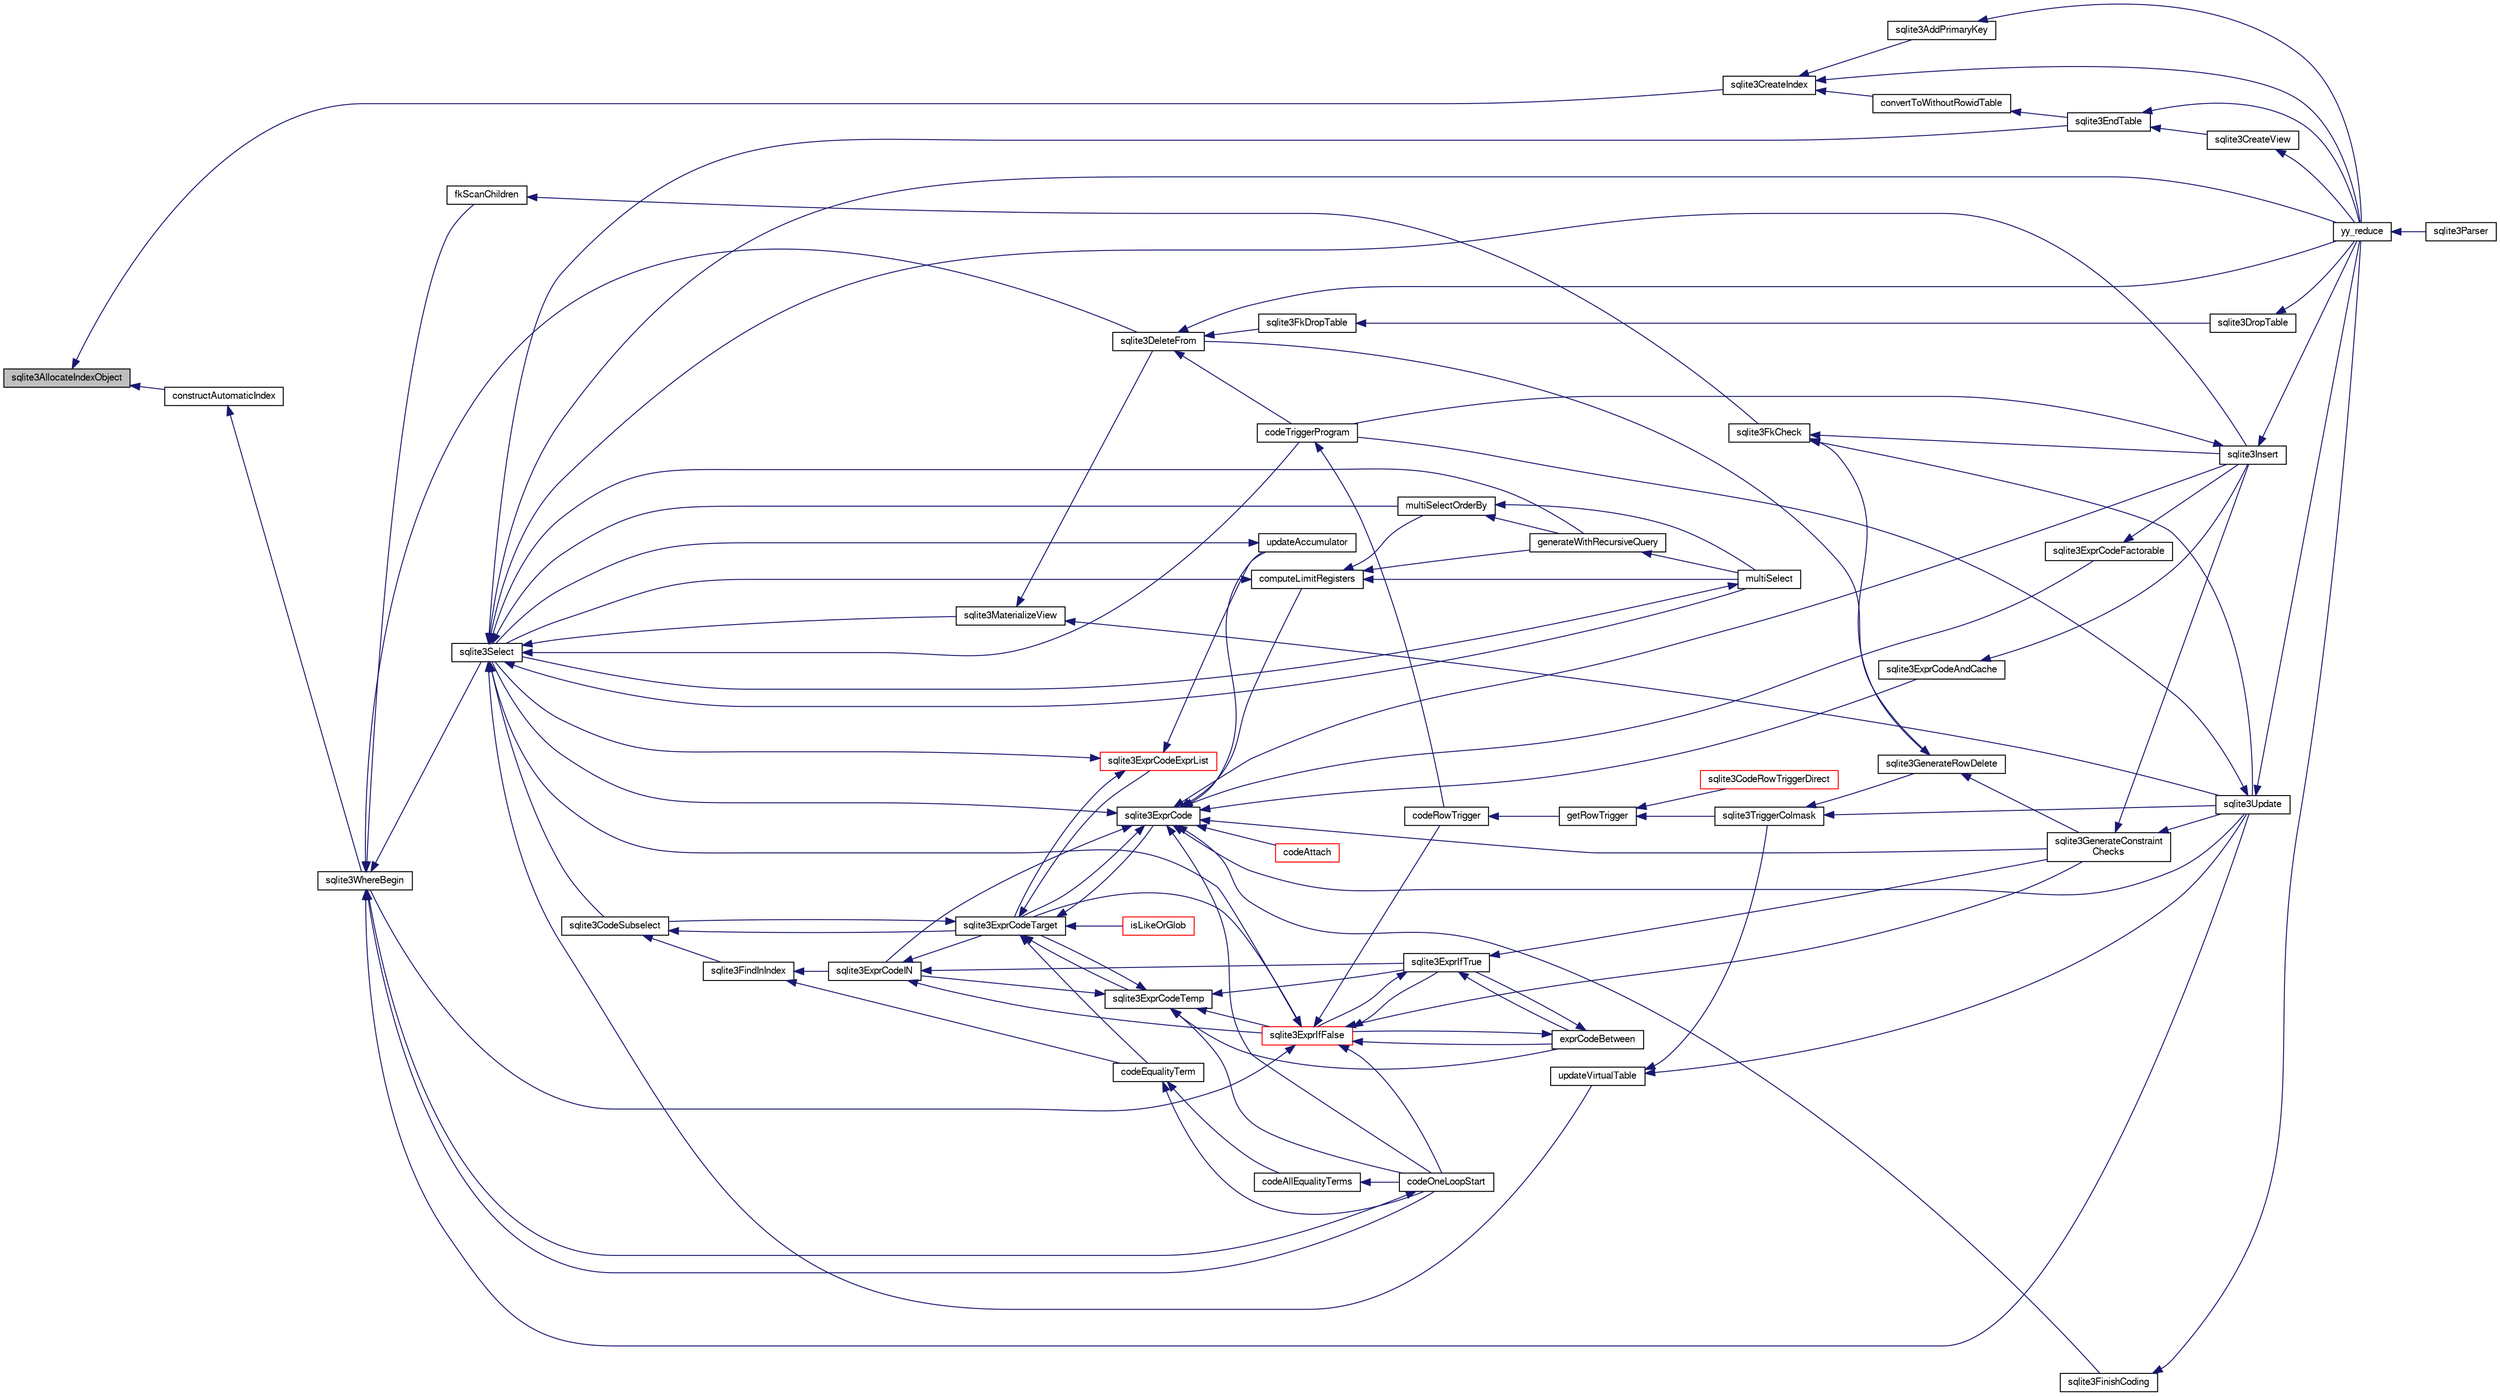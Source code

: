 digraph "sqlite3AllocateIndexObject"
{
  edge [fontname="FreeSans",fontsize="10",labelfontname="FreeSans",labelfontsize="10"];
  node [fontname="FreeSans",fontsize="10",shape=record];
  rankdir="LR";
  Node411939 [label="sqlite3AllocateIndexObject",height=0.2,width=0.4,color="black", fillcolor="grey75", style="filled", fontcolor="black"];
  Node411939 -> Node411940 [dir="back",color="midnightblue",fontsize="10",style="solid",fontname="FreeSans"];
  Node411940 [label="sqlite3CreateIndex",height=0.2,width=0.4,color="black", fillcolor="white", style="filled",URL="$sqlite3_8c.html#a8dbe5e590ab6c58a8c45f34f7c81e825"];
  Node411940 -> Node411941 [dir="back",color="midnightblue",fontsize="10",style="solid",fontname="FreeSans"];
  Node411941 [label="sqlite3AddPrimaryKey",height=0.2,width=0.4,color="black", fillcolor="white", style="filled",URL="$sqlite3_8c.html#af2b0672c3379d2a7d927d210ae0ade62"];
  Node411941 -> Node411942 [dir="back",color="midnightblue",fontsize="10",style="solid",fontname="FreeSans"];
  Node411942 [label="yy_reduce",height=0.2,width=0.4,color="black", fillcolor="white", style="filled",URL="$sqlite3_8c.html#a7c419a9b25711c666a9a2449ef377f14"];
  Node411942 -> Node411943 [dir="back",color="midnightblue",fontsize="10",style="solid",fontname="FreeSans"];
  Node411943 [label="sqlite3Parser",height=0.2,width=0.4,color="black", fillcolor="white", style="filled",URL="$sqlite3_8c.html#a0327d71a5fabe0b6a343d78a2602e72a"];
  Node411940 -> Node411944 [dir="back",color="midnightblue",fontsize="10",style="solid",fontname="FreeSans"];
  Node411944 [label="convertToWithoutRowidTable",height=0.2,width=0.4,color="black", fillcolor="white", style="filled",URL="$sqlite3_8c.html#a0d41effc4e4a0ba740429a08f6747313"];
  Node411944 -> Node411945 [dir="back",color="midnightblue",fontsize="10",style="solid",fontname="FreeSans"];
  Node411945 [label="sqlite3EndTable",height=0.2,width=0.4,color="black", fillcolor="white", style="filled",URL="$sqlite3_8c.html#a7b5f2c66c0f0b6f819d970ca389768b0"];
  Node411945 -> Node411946 [dir="back",color="midnightblue",fontsize="10",style="solid",fontname="FreeSans"];
  Node411946 [label="sqlite3CreateView",height=0.2,width=0.4,color="black", fillcolor="white", style="filled",URL="$sqlite3_8c.html#a9d85cb00ff71dee5cd9a019503a6982e"];
  Node411946 -> Node411942 [dir="back",color="midnightblue",fontsize="10",style="solid",fontname="FreeSans"];
  Node411945 -> Node411942 [dir="back",color="midnightblue",fontsize="10",style="solid",fontname="FreeSans"];
  Node411940 -> Node411942 [dir="back",color="midnightblue",fontsize="10",style="solid",fontname="FreeSans"];
  Node411939 -> Node411947 [dir="back",color="midnightblue",fontsize="10",style="solid",fontname="FreeSans"];
  Node411947 [label="constructAutomaticIndex",height=0.2,width=0.4,color="black", fillcolor="white", style="filled",URL="$sqlite3_8c.html#aad43d38bc718f4c8e8d0dd8f33ed526f"];
  Node411947 -> Node411948 [dir="back",color="midnightblue",fontsize="10",style="solid",fontname="FreeSans"];
  Node411948 [label="sqlite3WhereBegin",height=0.2,width=0.4,color="black", fillcolor="white", style="filled",URL="$sqlite3_8c.html#acad049f5c9a96a8118cffd5e5ce89f7c"];
  Node411948 -> Node411949 [dir="back",color="midnightblue",fontsize="10",style="solid",fontname="FreeSans"];
  Node411949 [label="sqlite3DeleteFrom",height=0.2,width=0.4,color="black", fillcolor="white", style="filled",URL="$sqlite3_8c.html#ab9b4b45349188b49eabb23f94608a091"];
  Node411949 -> Node411950 [dir="back",color="midnightblue",fontsize="10",style="solid",fontname="FreeSans"];
  Node411950 [label="sqlite3FkDropTable",height=0.2,width=0.4,color="black", fillcolor="white", style="filled",URL="$sqlite3_8c.html#a1218c6fc74e89152ceaa4760e82f5ef9"];
  Node411950 -> Node411951 [dir="back",color="midnightblue",fontsize="10",style="solid",fontname="FreeSans"];
  Node411951 [label="sqlite3DropTable",height=0.2,width=0.4,color="black", fillcolor="white", style="filled",URL="$sqlite3_8c.html#a5534f77364b5568783c0e50db3c9defb"];
  Node411951 -> Node411942 [dir="back",color="midnightblue",fontsize="10",style="solid",fontname="FreeSans"];
  Node411949 -> Node411952 [dir="back",color="midnightblue",fontsize="10",style="solid",fontname="FreeSans"];
  Node411952 [label="codeTriggerProgram",height=0.2,width=0.4,color="black", fillcolor="white", style="filled",URL="$sqlite3_8c.html#a120801f59d9281d201d2ff4b2606836e"];
  Node411952 -> Node411953 [dir="back",color="midnightblue",fontsize="10",style="solid",fontname="FreeSans"];
  Node411953 [label="codeRowTrigger",height=0.2,width=0.4,color="black", fillcolor="white", style="filled",URL="$sqlite3_8c.html#a463cea5aaaf388b560b206570a0022fc"];
  Node411953 -> Node411954 [dir="back",color="midnightblue",fontsize="10",style="solid",fontname="FreeSans"];
  Node411954 [label="getRowTrigger",height=0.2,width=0.4,color="black", fillcolor="white", style="filled",URL="$sqlite3_8c.html#a69626ef20b540d1a2b19cf56f3f45689"];
  Node411954 -> Node411955 [dir="back",color="midnightblue",fontsize="10",style="solid",fontname="FreeSans"];
  Node411955 [label="sqlite3CodeRowTriggerDirect",height=0.2,width=0.4,color="red", fillcolor="white", style="filled",URL="$sqlite3_8c.html#ad92829f9001bcf89a0299dad5a48acd4"];
  Node411954 -> Node411962 [dir="back",color="midnightblue",fontsize="10",style="solid",fontname="FreeSans"];
  Node411962 [label="sqlite3TriggerColmask",height=0.2,width=0.4,color="black", fillcolor="white", style="filled",URL="$sqlite3_8c.html#acace8e99e37ae5e84ea03c65e820c540"];
  Node411962 -> Node411957 [dir="back",color="midnightblue",fontsize="10",style="solid",fontname="FreeSans"];
  Node411957 [label="sqlite3GenerateRowDelete",height=0.2,width=0.4,color="black", fillcolor="white", style="filled",URL="$sqlite3_8c.html#a2c76cbf3027fc18fdbb8cb4cd96b77d9"];
  Node411957 -> Node411949 [dir="back",color="midnightblue",fontsize="10",style="solid",fontname="FreeSans"];
  Node411957 -> Node411958 [dir="back",color="midnightblue",fontsize="10",style="solid",fontname="FreeSans"];
  Node411958 [label="sqlite3GenerateConstraint\lChecks",height=0.2,width=0.4,color="black", fillcolor="white", style="filled",URL="$sqlite3_8c.html#aef639c1e6a0c0a67ca6e7690ad931bd2"];
  Node411958 -> Node411959 [dir="back",color="midnightblue",fontsize="10",style="solid",fontname="FreeSans"];
  Node411959 [label="sqlite3Insert",height=0.2,width=0.4,color="black", fillcolor="white", style="filled",URL="$sqlite3_8c.html#a5b17c9c2000bae6bdff8e6be48d7dc2b"];
  Node411959 -> Node411952 [dir="back",color="midnightblue",fontsize="10",style="solid",fontname="FreeSans"];
  Node411959 -> Node411942 [dir="back",color="midnightblue",fontsize="10",style="solid",fontname="FreeSans"];
  Node411958 -> Node411960 [dir="back",color="midnightblue",fontsize="10",style="solid",fontname="FreeSans"];
  Node411960 [label="sqlite3Update",height=0.2,width=0.4,color="black", fillcolor="white", style="filled",URL="$sqlite3_8c.html#ac5aa67c46e8cc8174566fabe6809fafa"];
  Node411960 -> Node411952 [dir="back",color="midnightblue",fontsize="10",style="solid",fontname="FreeSans"];
  Node411960 -> Node411942 [dir="back",color="midnightblue",fontsize="10",style="solid",fontname="FreeSans"];
  Node411962 -> Node411960 [dir="back",color="midnightblue",fontsize="10",style="solid",fontname="FreeSans"];
  Node411949 -> Node411942 [dir="back",color="midnightblue",fontsize="10",style="solid",fontname="FreeSans"];
  Node411948 -> Node411963 [dir="back",color="midnightblue",fontsize="10",style="solid",fontname="FreeSans"];
  Node411963 [label="fkScanChildren",height=0.2,width=0.4,color="black", fillcolor="white", style="filled",URL="$sqlite3_8c.html#a67c9dcb484336b3155e7a82a037d4691"];
  Node411963 -> Node411964 [dir="back",color="midnightblue",fontsize="10",style="solid",fontname="FreeSans"];
  Node411964 [label="sqlite3FkCheck",height=0.2,width=0.4,color="black", fillcolor="white", style="filled",URL="$sqlite3_8c.html#aa38fb76c7d6f48f19772877a41703b92"];
  Node411964 -> Node411957 [dir="back",color="midnightblue",fontsize="10",style="solid",fontname="FreeSans"];
  Node411964 -> Node411959 [dir="back",color="midnightblue",fontsize="10",style="solid",fontname="FreeSans"];
  Node411964 -> Node411960 [dir="back",color="midnightblue",fontsize="10",style="solid",fontname="FreeSans"];
  Node411948 -> Node411965 [dir="back",color="midnightblue",fontsize="10",style="solid",fontname="FreeSans"];
  Node411965 [label="sqlite3Select",height=0.2,width=0.4,color="black", fillcolor="white", style="filled",URL="$sqlite3_8c.html#a2465ee8c956209ba4b272477b7c21a45"];
  Node411965 -> Node411966 [dir="back",color="midnightblue",fontsize="10",style="solid",fontname="FreeSans"];
  Node411966 [label="sqlite3CodeSubselect",height=0.2,width=0.4,color="black", fillcolor="white", style="filled",URL="$sqlite3_8c.html#aa69b46d2204a1d1b110107a1be12ee0c"];
  Node411966 -> Node411967 [dir="back",color="midnightblue",fontsize="10",style="solid",fontname="FreeSans"];
  Node411967 [label="sqlite3FindInIndex",height=0.2,width=0.4,color="black", fillcolor="white", style="filled",URL="$sqlite3_8c.html#af7d8c56ab0231f44bb5f87b3fafeffb2"];
  Node411967 -> Node411968 [dir="back",color="midnightblue",fontsize="10",style="solid",fontname="FreeSans"];
  Node411968 [label="sqlite3ExprCodeIN",height=0.2,width=0.4,color="black", fillcolor="white", style="filled",URL="$sqlite3_8c.html#ad9cf4f5b5ffb90c24a4a0900c8626193"];
  Node411968 -> Node411969 [dir="back",color="midnightblue",fontsize="10",style="solid",fontname="FreeSans"];
  Node411969 [label="sqlite3ExprCodeTarget",height=0.2,width=0.4,color="black", fillcolor="white", style="filled",URL="$sqlite3_8c.html#a4f308397a0a3ed299ed31aaa1ae2a293"];
  Node411969 -> Node411966 [dir="back",color="midnightblue",fontsize="10",style="solid",fontname="FreeSans"];
  Node411969 -> Node411970 [dir="back",color="midnightblue",fontsize="10",style="solid",fontname="FreeSans"];
  Node411970 [label="sqlite3ExprCodeTemp",height=0.2,width=0.4,color="black", fillcolor="white", style="filled",URL="$sqlite3_8c.html#a3bc5c1ccb3c5851847e2aeb4a84ae1fc"];
  Node411970 -> Node411968 [dir="back",color="midnightblue",fontsize="10",style="solid",fontname="FreeSans"];
  Node411970 -> Node411969 [dir="back",color="midnightblue",fontsize="10",style="solid",fontname="FreeSans"];
  Node411970 -> Node411971 [dir="back",color="midnightblue",fontsize="10",style="solid",fontname="FreeSans"];
  Node411971 [label="exprCodeBetween",height=0.2,width=0.4,color="black", fillcolor="white", style="filled",URL="$sqlite3_8c.html#abd053493214542bca8f406f42145d173"];
  Node411971 -> Node411972 [dir="back",color="midnightblue",fontsize="10",style="solid",fontname="FreeSans"];
  Node411972 [label="sqlite3ExprIfTrue",height=0.2,width=0.4,color="black", fillcolor="white", style="filled",URL="$sqlite3_8c.html#ad93a55237c23e1b743ab1f59df1a1444"];
  Node411972 -> Node411971 [dir="back",color="midnightblue",fontsize="10",style="solid",fontname="FreeSans"];
  Node411972 -> Node411973 [dir="back",color="midnightblue",fontsize="10",style="solid",fontname="FreeSans"];
  Node411973 [label="sqlite3ExprIfFalse",height=0.2,width=0.4,color="red", fillcolor="white", style="filled",URL="$sqlite3_8c.html#af97ecccb5d56e321e118414b08f65b71"];
  Node411973 -> Node411969 [dir="back",color="midnightblue",fontsize="10",style="solid",fontname="FreeSans"];
  Node411973 -> Node411971 [dir="back",color="midnightblue",fontsize="10",style="solid",fontname="FreeSans"];
  Node411973 -> Node411972 [dir="back",color="midnightblue",fontsize="10",style="solid",fontname="FreeSans"];
  Node411973 -> Node411958 [dir="back",color="midnightblue",fontsize="10",style="solid",fontname="FreeSans"];
  Node411973 -> Node411965 [dir="back",color="midnightblue",fontsize="10",style="solid",fontname="FreeSans"];
  Node411973 -> Node411953 [dir="back",color="midnightblue",fontsize="10",style="solid",fontname="FreeSans"];
  Node411973 -> Node411981 [dir="back",color="midnightblue",fontsize="10",style="solid",fontname="FreeSans"];
  Node411981 [label="codeOneLoopStart",height=0.2,width=0.4,color="black", fillcolor="white", style="filled",URL="$sqlite3_8c.html#aa868875120b151c169cc79139ed6e008"];
  Node411981 -> Node411948 [dir="back",color="midnightblue",fontsize="10",style="solid",fontname="FreeSans"];
  Node411973 -> Node411948 [dir="back",color="midnightblue",fontsize="10",style="solid",fontname="FreeSans"];
  Node411972 -> Node411958 [dir="back",color="midnightblue",fontsize="10",style="solid",fontname="FreeSans"];
  Node411971 -> Node411973 [dir="back",color="midnightblue",fontsize="10",style="solid",fontname="FreeSans"];
  Node411970 -> Node411972 [dir="back",color="midnightblue",fontsize="10",style="solid",fontname="FreeSans"];
  Node411970 -> Node411973 [dir="back",color="midnightblue",fontsize="10",style="solid",fontname="FreeSans"];
  Node411970 -> Node411981 [dir="back",color="midnightblue",fontsize="10",style="solid",fontname="FreeSans"];
  Node411969 -> Node411982 [dir="back",color="midnightblue",fontsize="10",style="solid",fontname="FreeSans"];
  Node411982 [label="sqlite3ExprCode",height=0.2,width=0.4,color="black", fillcolor="white", style="filled",URL="$sqlite3_8c.html#a75f270fb0b111b86924cca4ea507b417"];
  Node411982 -> Node411968 [dir="back",color="midnightblue",fontsize="10",style="solid",fontname="FreeSans"];
  Node411982 -> Node411969 [dir="back",color="midnightblue",fontsize="10",style="solid",fontname="FreeSans"];
  Node411982 -> Node411983 [dir="back",color="midnightblue",fontsize="10",style="solid",fontname="FreeSans"];
  Node411983 [label="sqlite3ExprCodeFactorable",height=0.2,width=0.4,color="black", fillcolor="white", style="filled",URL="$sqlite3_8c.html#a843f7fd58eec5a683c1fd8435fcd1e84"];
  Node411983 -> Node411959 [dir="back",color="midnightblue",fontsize="10",style="solid",fontname="FreeSans"];
  Node411982 -> Node411984 [dir="back",color="midnightblue",fontsize="10",style="solid",fontname="FreeSans"];
  Node411984 [label="sqlite3ExprCodeAndCache",height=0.2,width=0.4,color="black", fillcolor="white", style="filled",URL="$sqlite3_8c.html#ae3e46527d9b7fc9cb9236d21a5e6b1d8"];
  Node411984 -> Node411959 [dir="back",color="midnightblue",fontsize="10",style="solid",fontname="FreeSans"];
  Node411982 -> Node411985 [dir="back",color="midnightblue",fontsize="10",style="solid",fontname="FreeSans"];
  Node411985 [label="codeAttach",height=0.2,width=0.4,color="red", fillcolor="white", style="filled",URL="$sqlite3_8c.html#ade4e9e30d828a19c191fdcb098676d5b"];
  Node411982 -> Node411988 [dir="back",color="midnightblue",fontsize="10",style="solid",fontname="FreeSans"];
  Node411988 [label="sqlite3FinishCoding",height=0.2,width=0.4,color="black", fillcolor="white", style="filled",URL="$sqlite3_8c.html#a651bc5b446c276c092705856d995b278"];
  Node411988 -> Node411942 [dir="back",color="midnightblue",fontsize="10",style="solid",fontname="FreeSans"];
  Node411982 -> Node411959 [dir="back",color="midnightblue",fontsize="10",style="solid",fontname="FreeSans"];
  Node411982 -> Node411958 [dir="back",color="midnightblue",fontsize="10",style="solid",fontname="FreeSans"];
  Node411982 -> Node411989 [dir="back",color="midnightblue",fontsize="10",style="solid",fontname="FreeSans"];
  Node411989 [label="computeLimitRegisters",height=0.2,width=0.4,color="black", fillcolor="white", style="filled",URL="$sqlite3_8c.html#ae9d37055e4905929b6f6cda5461e2f37"];
  Node411989 -> Node411990 [dir="back",color="midnightblue",fontsize="10",style="solid",fontname="FreeSans"];
  Node411990 [label="generateWithRecursiveQuery",height=0.2,width=0.4,color="black", fillcolor="white", style="filled",URL="$sqlite3_8c.html#ade2c3663fa9c3b9676507984b9483942"];
  Node411990 -> Node411991 [dir="back",color="midnightblue",fontsize="10",style="solid",fontname="FreeSans"];
  Node411991 [label="multiSelect",height=0.2,width=0.4,color="black", fillcolor="white", style="filled",URL="$sqlite3_8c.html#a6456c61f3d9b2389738753cedfa24fa7"];
  Node411991 -> Node411965 [dir="back",color="midnightblue",fontsize="10",style="solid",fontname="FreeSans"];
  Node411989 -> Node411991 [dir="back",color="midnightblue",fontsize="10",style="solid",fontname="FreeSans"];
  Node411989 -> Node411992 [dir="back",color="midnightblue",fontsize="10",style="solid",fontname="FreeSans"];
  Node411992 [label="multiSelectOrderBy",height=0.2,width=0.4,color="black", fillcolor="white", style="filled",URL="$sqlite3_8c.html#afcdb8488c6f4dfdadaf9f04bca35b808"];
  Node411992 -> Node411990 [dir="back",color="midnightblue",fontsize="10",style="solid",fontname="FreeSans"];
  Node411992 -> Node411991 [dir="back",color="midnightblue",fontsize="10",style="solid",fontname="FreeSans"];
  Node411989 -> Node411965 [dir="back",color="midnightblue",fontsize="10",style="solid",fontname="FreeSans"];
  Node411982 -> Node411993 [dir="back",color="midnightblue",fontsize="10",style="solid",fontname="FreeSans"];
  Node411993 [label="updateAccumulator",height=0.2,width=0.4,color="black", fillcolor="white", style="filled",URL="$sqlite3_8c.html#a1681660dd3ecd50c8727d6e56a537bd9"];
  Node411993 -> Node411965 [dir="back",color="midnightblue",fontsize="10",style="solid",fontname="FreeSans"];
  Node411982 -> Node411965 [dir="back",color="midnightblue",fontsize="10",style="solid",fontname="FreeSans"];
  Node411982 -> Node411960 [dir="back",color="midnightblue",fontsize="10",style="solid",fontname="FreeSans"];
  Node411982 -> Node411981 [dir="back",color="midnightblue",fontsize="10",style="solid",fontname="FreeSans"];
  Node411969 -> Node411994 [dir="back",color="midnightblue",fontsize="10",style="solid",fontname="FreeSans"];
  Node411994 [label="sqlite3ExprCodeExprList",height=0.2,width=0.4,color="red", fillcolor="white", style="filled",URL="$sqlite3_8c.html#a05b2b3dc3de7565de24eb3a2ff4e9566"];
  Node411994 -> Node411969 [dir="back",color="midnightblue",fontsize="10",style="solid",fontname="FreeSans"];
  Node411994 -> Node411993 [dir="back",color="midnightblue",fontsize="10",style="solid",fontname="FreeSans"];
  Node411994 -> Node411965 [dir="back",color="midnightblue",fontsize="10",style="solid",fontname="FreeSans"];
  Node411969 -> Node411997 [dir="back",color="midnightblue",fontsize="10",style="solid",fontname="FreeSans"];
  Node411997 [label="isLikeOrGlob",height=0.2,width=0.4,color="red", fillcolor="white", style="filled",URL="$sqlite3_8c.html#a6c38e495198bf8976f68d1a6ebd74a50"];
  Node411969 -> Node412006 [dir="back",color="midnightblue",fontsize="10",style="solid",fontname="FreeSans"];
  Node412006 [label="codeEqualityTerm",height=0.2,width=0.4,color="black", fillcolor="white", style="filled",URL="$sqlite3_8c.html#ad88a57073f031452c9843e97f15acc47"];
  Node412006 -> Node412007 [dir="back",color="midnightblue",fontsize="10",style="solid",fontname="FreeSans"];
  Node412007 [label="codeAllEqualityTerms",height=0.2,width=0.4,color="black", fillcolor="white", style="filled",URL="$sqlite3_8c.html#a3095598b812500a4efe41bf17cd49381"];
  Node412007 -> Node411981 [dir="back",color="midnightblue",fontsize="10",style="solid",fontname="FreeSans"];
  Node412006 -> Node411981 [dir="back",color="midnightblue",fontsize="10",style="solid",fontname="FreeSans"];
  Node411968 -> Node411972 [dir="back",color="midnightblue",fontsize="10",style="solid",fontname="FreeSans"];
  Node411968 -> Node411973 [dir="back",color="midnightblue",fontsize="10",style="solid",fontname="FreeSans"];
  Node411967 -> Node412006 [dir="back",color="midnightblue",fontsize="10",style="solid",fontname="FreeSans"];
  Node411966 -> Node411969 [dir="back",color="midnightblue",fontsize="10",style="solid",fontname="FreeSans"];
  Node411965 -> Node411945 [dir="back",color="midnightblue",fontsize="10",style="solid",fontname="FreeSans"];
  Node411965 -> Node412008 [dir="back",color="midnightblue",fontsize="10",style="solid",fontname="FreeSans"];
  Node412008 [label="sqlite3MaterializeView",height=0.2,width=0.4,color="black", fillcolor="white", style="filled",URL="$sqlite3_8c.html#a4557984b0b75f998fb0c3f231c9b1def"];
  Node412008 -> Node411949 [dir="back",color="midnightblue",fontsize="10",style="solid",fontname="FreeSans"];
  Node412008 -> Node411960 [dir="back",color="midnightblue",fontsize="10",style="solid",fontname="FreeSans"];
  Node411965 -> Node411959 [dir="back",color="midnightblue",fontsize="10",style="solid",fontname="FreeSans"];
  Node411965 -> Node411990 [dir="back",color="midnightblue",fontsize="10",style="solid",fontname="FreeSans"];
  Node411965 -> Node411991 [dir="back",color="midnightblue",fontsize="10",style="solid",fontname="FreeSans"];
  Node411965 -> Node411992 [dir="back",color="midnightblue",fontsize="10",style="solid",fontname="FreeSans"];
  Node411965 -> Node411952 [dir="back",color="midnightblue",fontsize="10",style="solid",fontname="FreeSans"];
  Node411965 -> Node412009 [dir="back",color="midnightblue",fontsize="10",style="solid",fontname="FreeSans"];
  Node412009 [label="updateVirtualTable",height=0.2,width=0.4,color="black", fillcolor="white", style="filled",URL="$sqlite3_8c.html#a740220531db9293c39a2cdd7da3f74e1"];
  Node412009 -> Node411962 [dir="back",color="midnightblue",fontsize="10",style="solid",fontname="FreeSans"];
  Node412009 -> Node411960 [dir="back",color="midnightblue",fontsize="10",style="solid",fontname="FreeSans"];
  Node411965 -> Node411942 [dir="back",color="midnightblue",fontsize="10",style="solid",fontname="FreeSans"];
  Node411948 -> Node411960 [dir="back",color="midnightblue",fontsize="10",style="solid",fontname="FreeSans"];
  Node411948 -> Node411981 [dir="back",color="midnightblue",fontsize="10",style="solid",fontname="FreeSans"];
}

